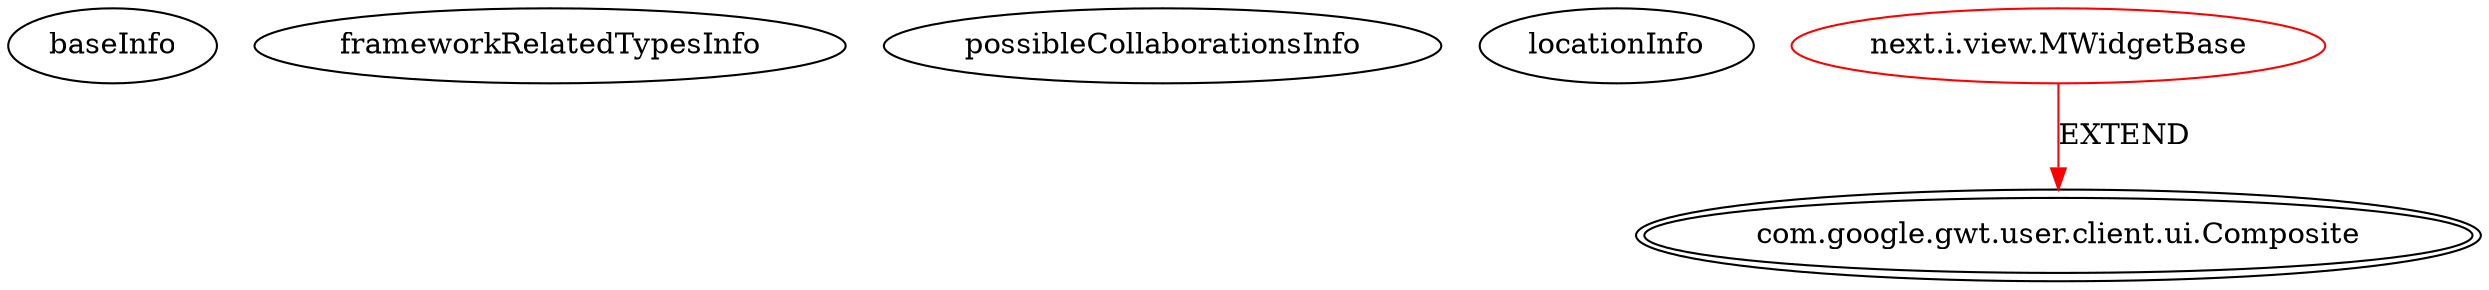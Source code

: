 digraph {
baseInfo[graphId=4197,category="extension_graph",isAnonymous=false,possibleRelation=false]
frameworkRelatedTypesInfo[0="com.google.gwt.user.client.ui.Composite"]
possibleCollaborationsInfo[]
locationInfo[projectName="nextinterfaces-next",filePath="/nextinterfaces-next/next-master/src/next/i/view/MWidgetBase.java",contextSignature="MWidgetBase",graphId="4197"]
0[label="next.i.view.MWidgetBase",vertexType="ROOT_CLIENT_CLASS_DECLARATION",isFrameworkType=false,color=red]
1[label="com.google.gwt.user.client.ui.Composite",vertexType="FRAMEWORK_CLASS_TYPE",isFrameworkType=true,peripheries=2]
0->1[label="EXTEND",color=red]
}
